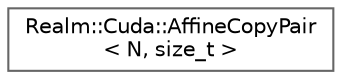 digraph "Graphical Class Hierarchy"
{
 // LATEX_PDF_SIZE
  bgcolor="transparent";
  edge [fontname=Helvetica,fontsize=10,labelfontname=Helvetica,labelfontsize=10];
  node [fontname=Helvetica,fontsize=10,shape=box,height=0.2,width=0.4];
  rankdir="LR";
  Node0 [id="Node000000",label="Realm::Cuda::AffineCopyPair\l\< N, size_t \>",height=0.2,width=0.4,color="grey40", fillcolor="white", style="filled",URL="$structRealm_1_1Cuda_1_1AffineCopyPair.html",tooltip=" "];
}
